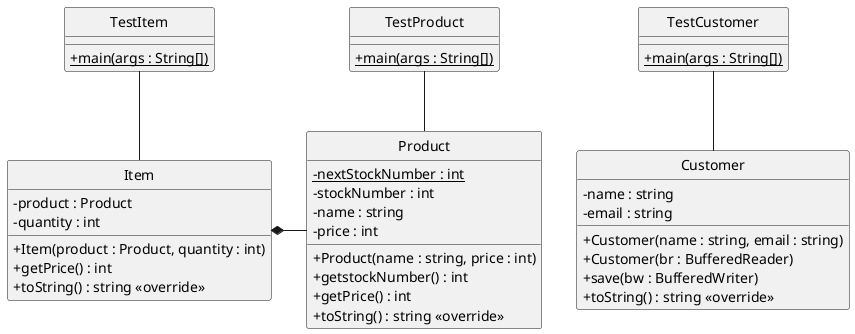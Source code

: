 @startuml

skinparam classAttributeIconSize 0
hide circle

class Product {
  -{static} nextStockNumber : int
  -stockNumber : int
  -name : string
  -price : int
  +Product(name : string, price : int)
  +getstockNumber() : int
  +getPrice() : int
  +toString() : string <<override>>
}
  
class Item {
  -product : Product
  -quantity : int
  +Item(product : Product, quantity : int)
  +getPrice() : int
  +toString() : string <<override>>
}

class Customer {
  -name : string
  -email : string
  +Customer(name : string, email : string)
  +Customer(br : BufferedReader)
  +save(bw : BufferedWriter)
  +toString() : string <<override>>
}

class TestProduct {
  +{static} main(args : String[])
}

class TestItem {
  +{static} main(args : String[])
}

class TestCustomer {
  +{static} main(args : String[])
}

Item *- Product
TestProduct -- Product
TestItem -- Item
TestCustomer -- Customer

@enduml


